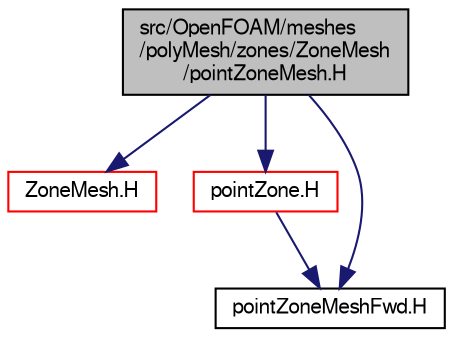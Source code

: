 digraph "src/OpenFOAM/meshes/polyMesh/zones/ZoneMesh/pointZoneMesh.H"
{
  bgcolor="transparent";
  edge [fontname="FreeSans",fontsize="10",labelfontname="FreeSans",labelfontsize="10"];
  node [fontname="FreeSans",fontsize="10",shape=record];
  Node0 [label="src/OpenFOAM/meshes\l/polyMesh/zones/ZoneMesh\l/pointZoneMesh.H",height=0.2,width=0.4,color="black", fillcolor="grey75", style="filled", fontcolor="black"];
  Node0 -> Node1 [color="midnightblue",fontsize="10",style="solid",fontname="FreeSans"];
  Node1 [label="ZoneMesh.H",height=0.2,width=0.4,color="red",URL="$a11840.html"];
  Node0 -> Node125 [color="midnightblue",fontsize="10",style="solid",fontname="FreeSans"];
  Node125 [label="pointZone.H",height=0.2,width=0.4,color="red",URL="$a11807.html"];
  Node125 -> Node141 [color="midnightblue",fontsize="10",style="solid",fontname="FreeSans"];
  Node141 [label="pointZoneMeshFwd.H",height=0.2,width=0.4,color="black",URL="$a11834.html"];
  Node0 -> Node141 [color="midnightblue",fontsize="10",style="solid",fontname="FreeSans"];
}
